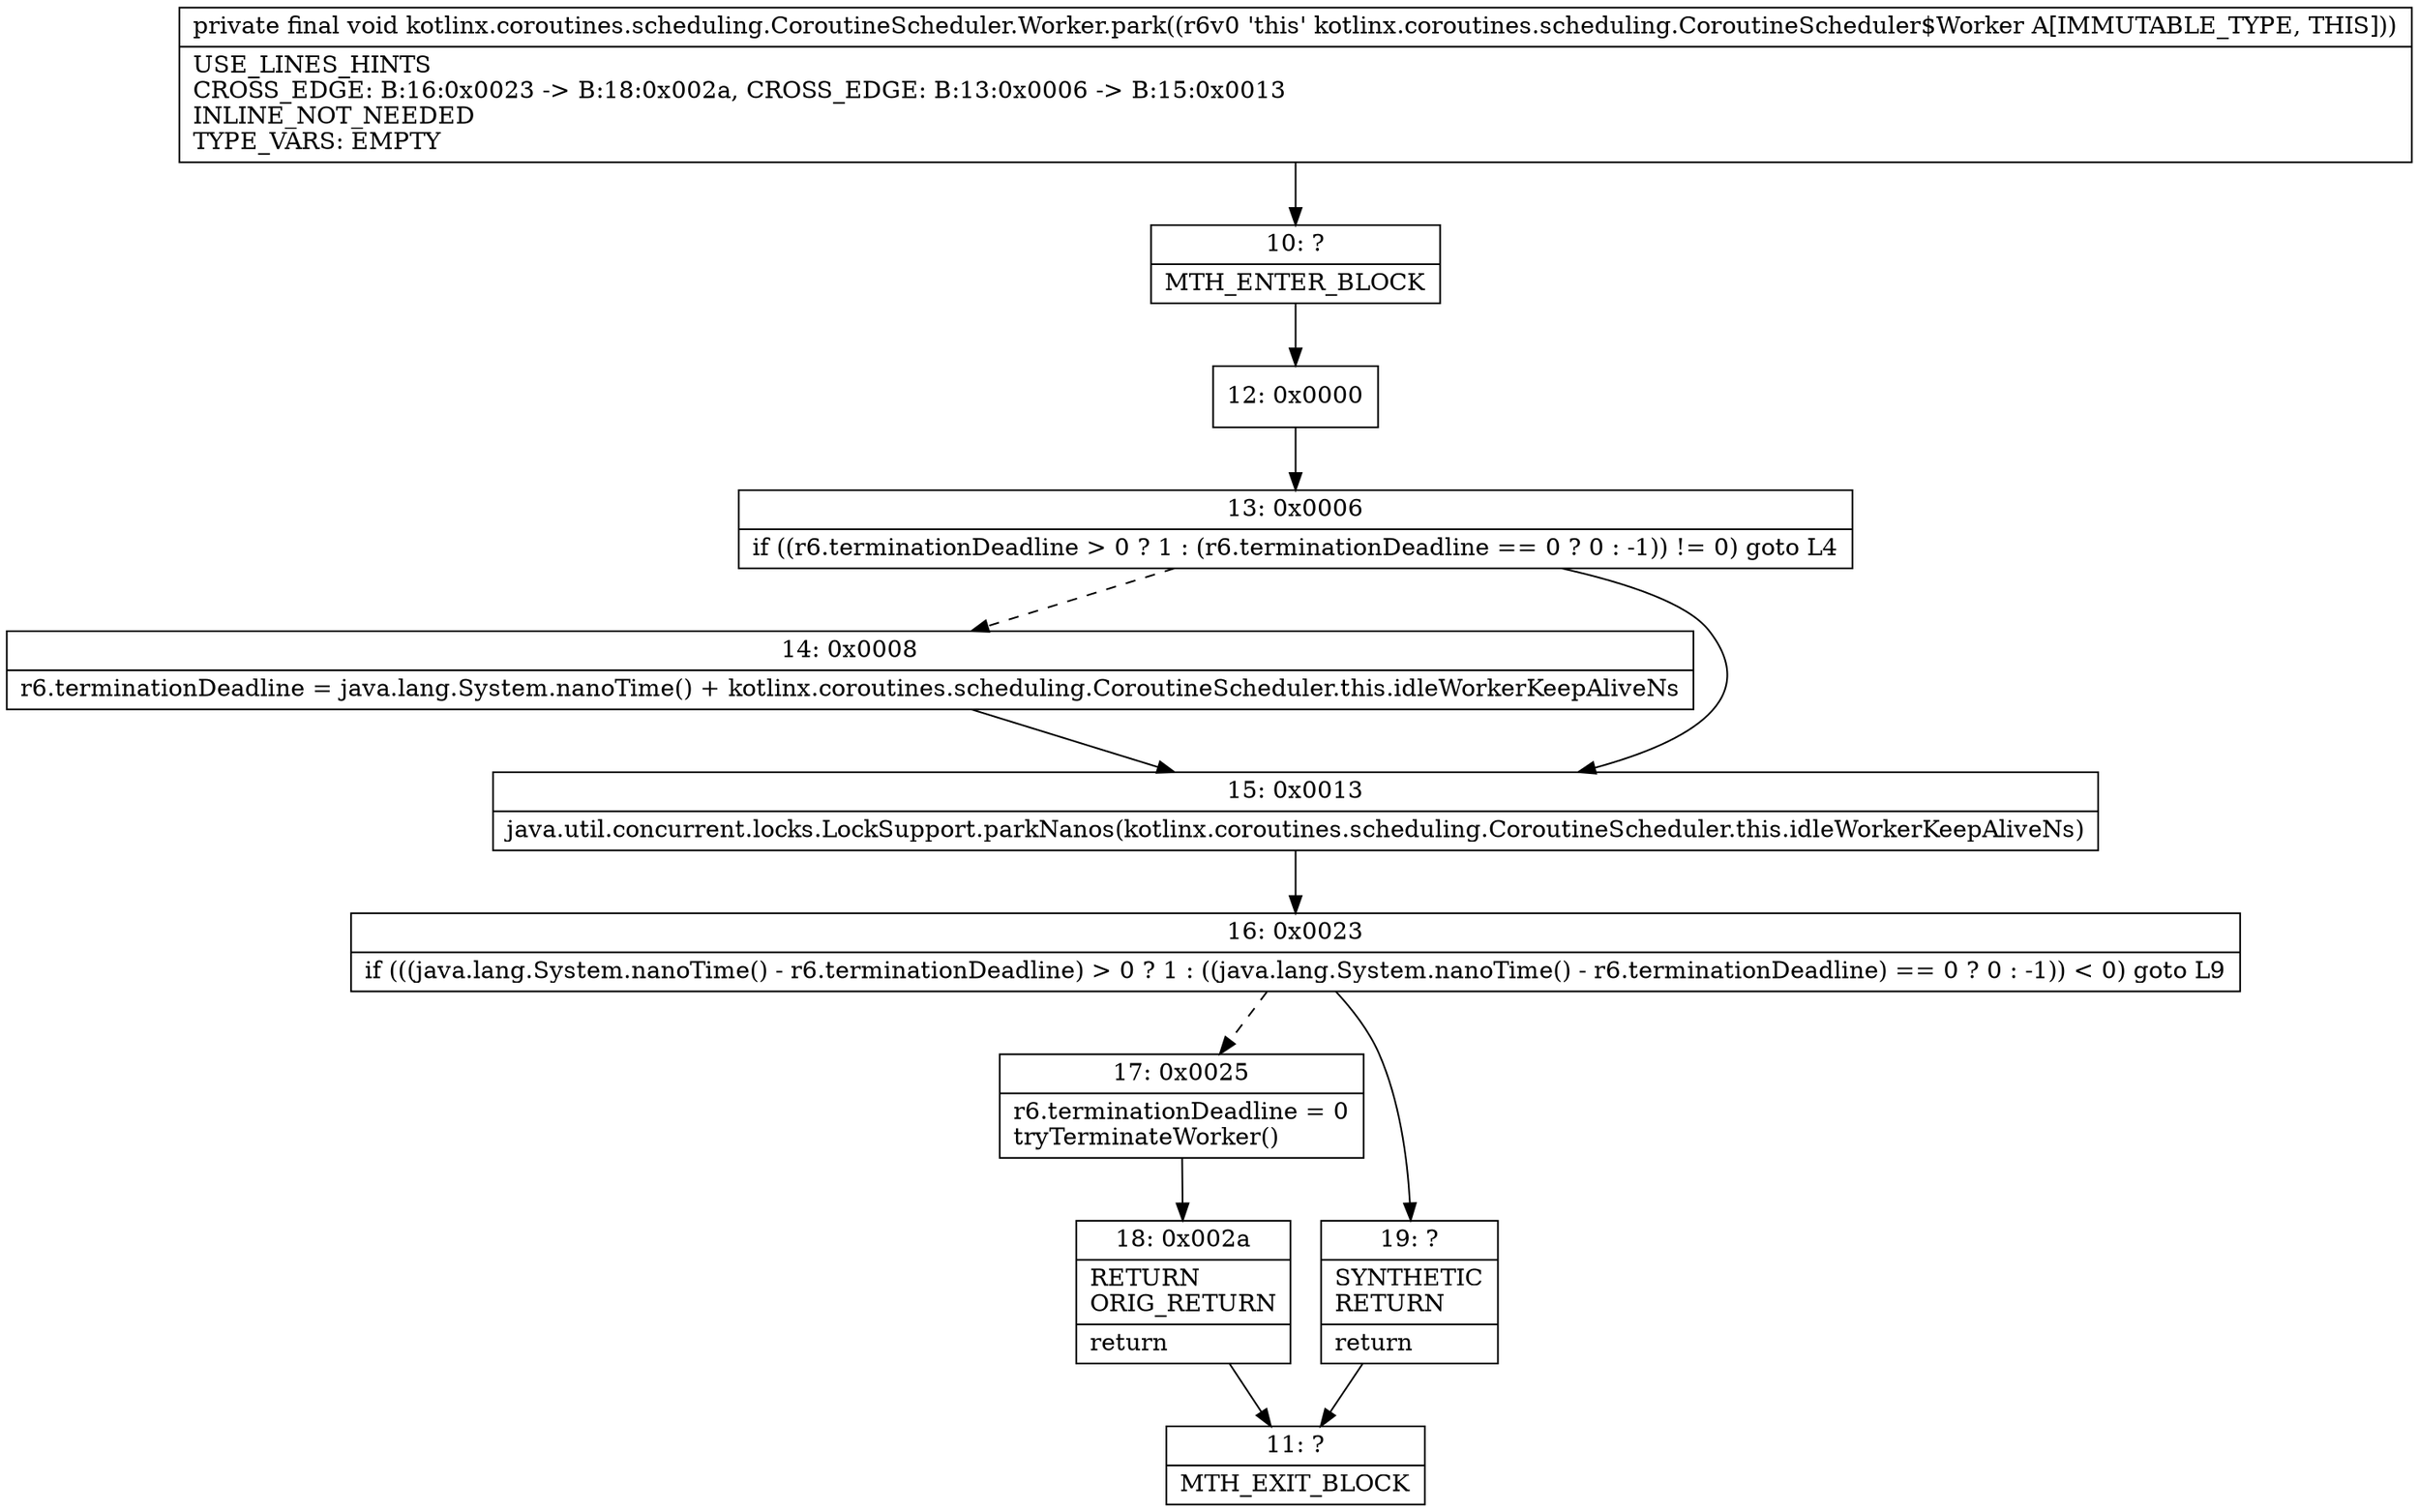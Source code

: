 digraph "CFG forkotlinx.coroutines.scheduling.CoroutineScheduler.Worker.park()V" {
Node_10 [shape=record,label="{10\:\ ?|MTH_ENTER_BLOCK\l}"];
Node_12 [shape=record,label="{12\:\ 0x0000}"];
Node_13 [shape=record,label="{13\:\ 0x0006|if ((r6.terminationDeadline \> 0 ? 1 : (r6.terminationDeadline == 0 ? 0 : \-1)) != 0) goto L4\l}"];
Node_14 [shape=record,label="{14\:\ 0x0008|r6.terminationDeadline = java.lang.System.nanoTime() + kotlinx.coroutines.scheduling.CoroutineScheduler.this.idleWorkerKeepAliveNs\l}"];
Node_15 [shape=record,label="{15\:\ 0x0013|java.util.concurrent.locks.LockSupport.parkNanos(kotlinx.coroutines.scheduling.CoroutineScheduler.this.idleWorkerKeepAliveNs)\l}"];
Node_16 [shape=record,label="{16\:\ 0x0023|if (((java.lang.System.nanoTime() \- r6.terminationDeadline) \> 0 ? 1 : ((java.lang.System.nanoTime() \- r6.terminationDeadline) == 0 ? 0 : \-1)) \< 0) goto L9\l}"];
Node_17 [shape=record,label="{17\:\ 0x0025|r6.terminationDeadline = 0\ltryTerminateWorker()\l}"];
Node_18 [shape=record,label="{18\:\ 0x002a|RETURN\lORIG_RETURN\l|return\l}"];
Node_11 [shape=record,label="{11\:\ ?|MTH_EXIT_BLOCK\l}"];
Node_19 [shape=record,label="{19\:\ ?|SYNTHETIC\lRETURN\l|return\l}"];
MethodNode[shape=record,label="{private final void kotlinx.coroutines.scheduling.CoroutineScheduler.Worker.park((r6v0 'this' kotlinx.coroutines.scheduling.CoroutineScheduler$Worker A[IMMUTABLE_TYPE, THIS]))  | USE_LINES_HINTS\lCROSS_EDGE: B:16:0x0023 \-\> B:18:0x002a, CROSS_EDGE: B:13:0x0006 \-\> B:15:0x0013\lINLINE_NOT_NEEDED\lTYPE_VARS: EMPTY\l}"];
MethodNode -> Node_10;Node_10 -> Node_12;
Node_12 -> Node_13;
Node_13 -> Node_14[style=dashed];
Node_13 -> Node_15;
Node_14 -> Node_15;
Node_15 -> Node_16;
Node_16 -> Node_17[style=dashed];
Node_16 -> Node_19;
Node_17 -> Node_18;
Node_18 -> Node_11;
Node_19 -> Node_11;
}

